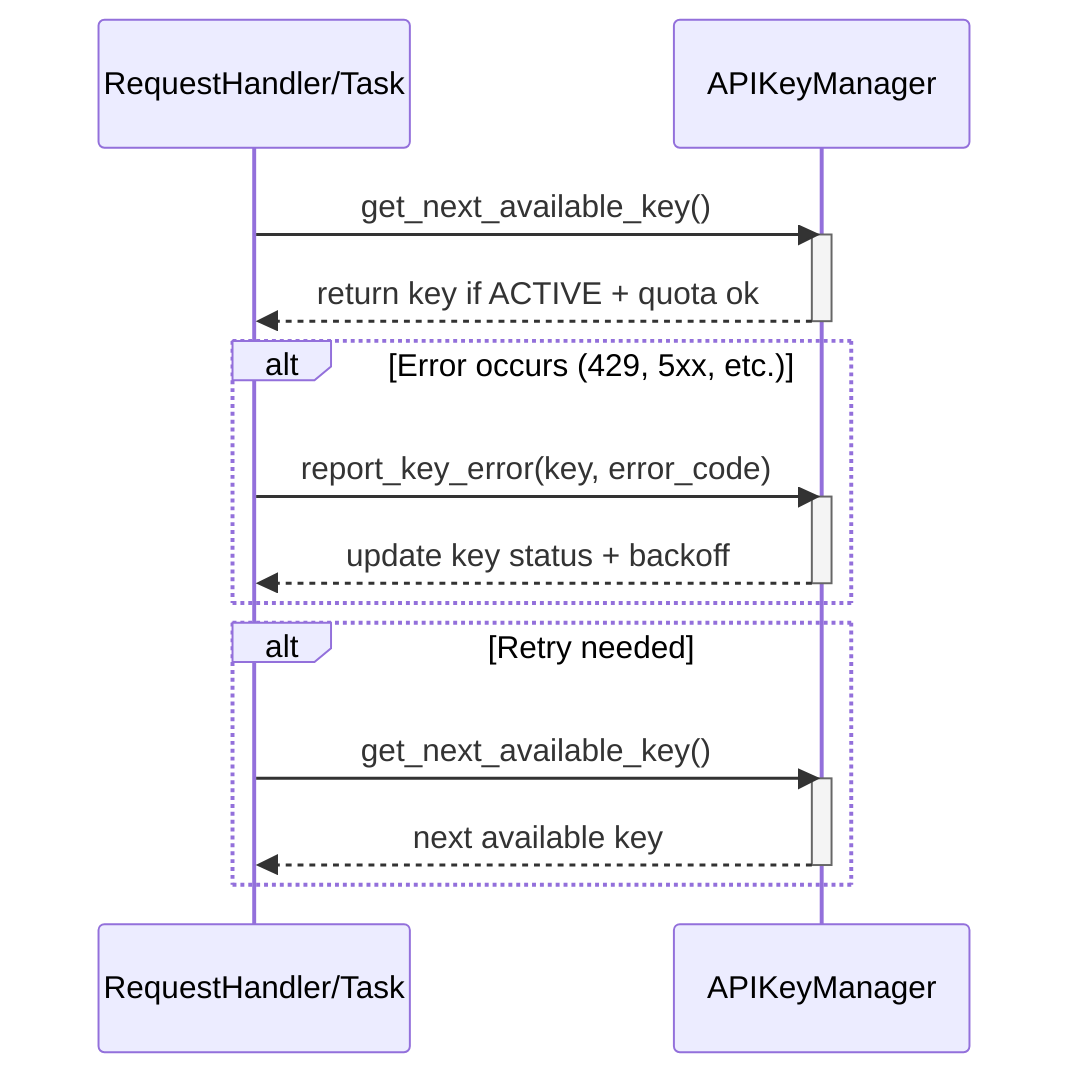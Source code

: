 sequenceDiagram
    participant Task as RequestHandler/Task
    participant KM as APIKeyManager

    Task->>KM: get_next_available_key()
    activate KM
    KM-->>Task: return key if ACTIVE + quota ok
    deactivate KM

    alt Error occurs (429, 5xx, etc.)
        Task->>KM: report_key_error(key, error_code)
        activate KM
        KM-->>Task: update key status + backoff
        deactivate KM
    end

    alt Retry needed
        Task->>KM: get_next_available_key()
        activate KM
        KM-->>Task: next available key
        deactivate KM
    end